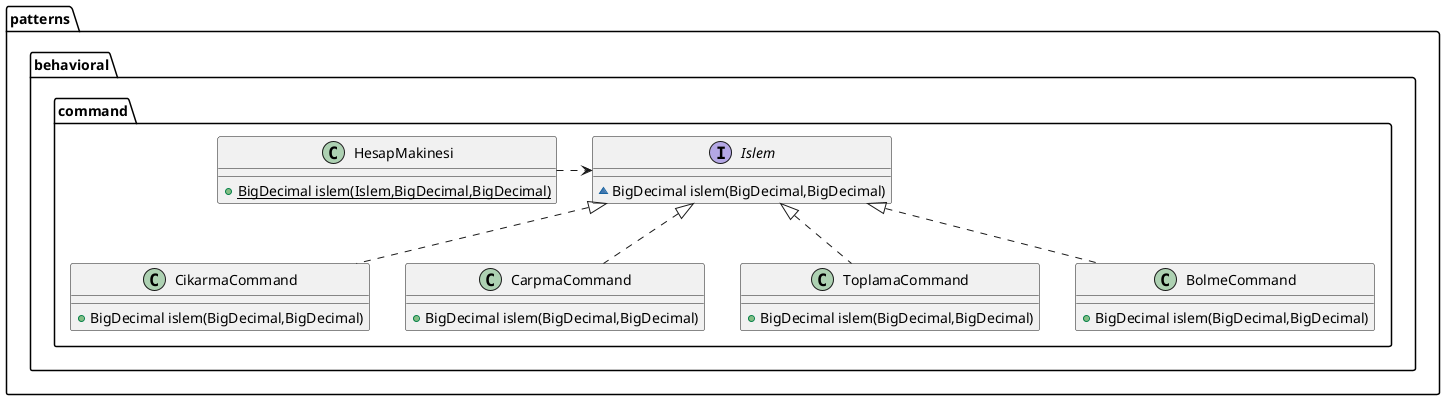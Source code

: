 @startuml
interface patterns.behavioral.command.Islem {
~ BigDecimal islem(BigDecimal,BigDecimal)
}
class patterns.behavioral.command.CikarmaCommand {
+ BigDecimal islem(BigDecimal,BigDecimal)
}
class patterns.behavioral.command.CarpmaCommand {
+ BigDecimal islem(BigDecimal,BigDecimal)
}
class patterns.behavioral.command.ToplamaCommand {
+ BigDecimal islem(BigDecimal,BigDecimal)
}

class patterns.behavioral.command.BolmeCommand {
+ BigDecimal islem(BigDecimal,BigDecimal)
}
class patterns.behavioral.command.HesapMakinesi {
+ {static} BigDecimal islem(Islem,BigDecimal,BigDecimal)
}
patterns.behavioral.command.HesapMakinesi .> patterns.behavioral.command.Islem
patterns.behavioral.command.Islem <|.. patterns.behavioral.command.CikarmaCommand
patterns.behavioral.command.Islem <|.. patterns.behavioral.command.CarpmaCommand
patterns.behavioral.command.Islem <|.. patterns.behavioral.command.ToplamaCommand
patterns.behavioral.command.Islem <|.. patterns.behavioral.command.BolmeCommand
@enduml